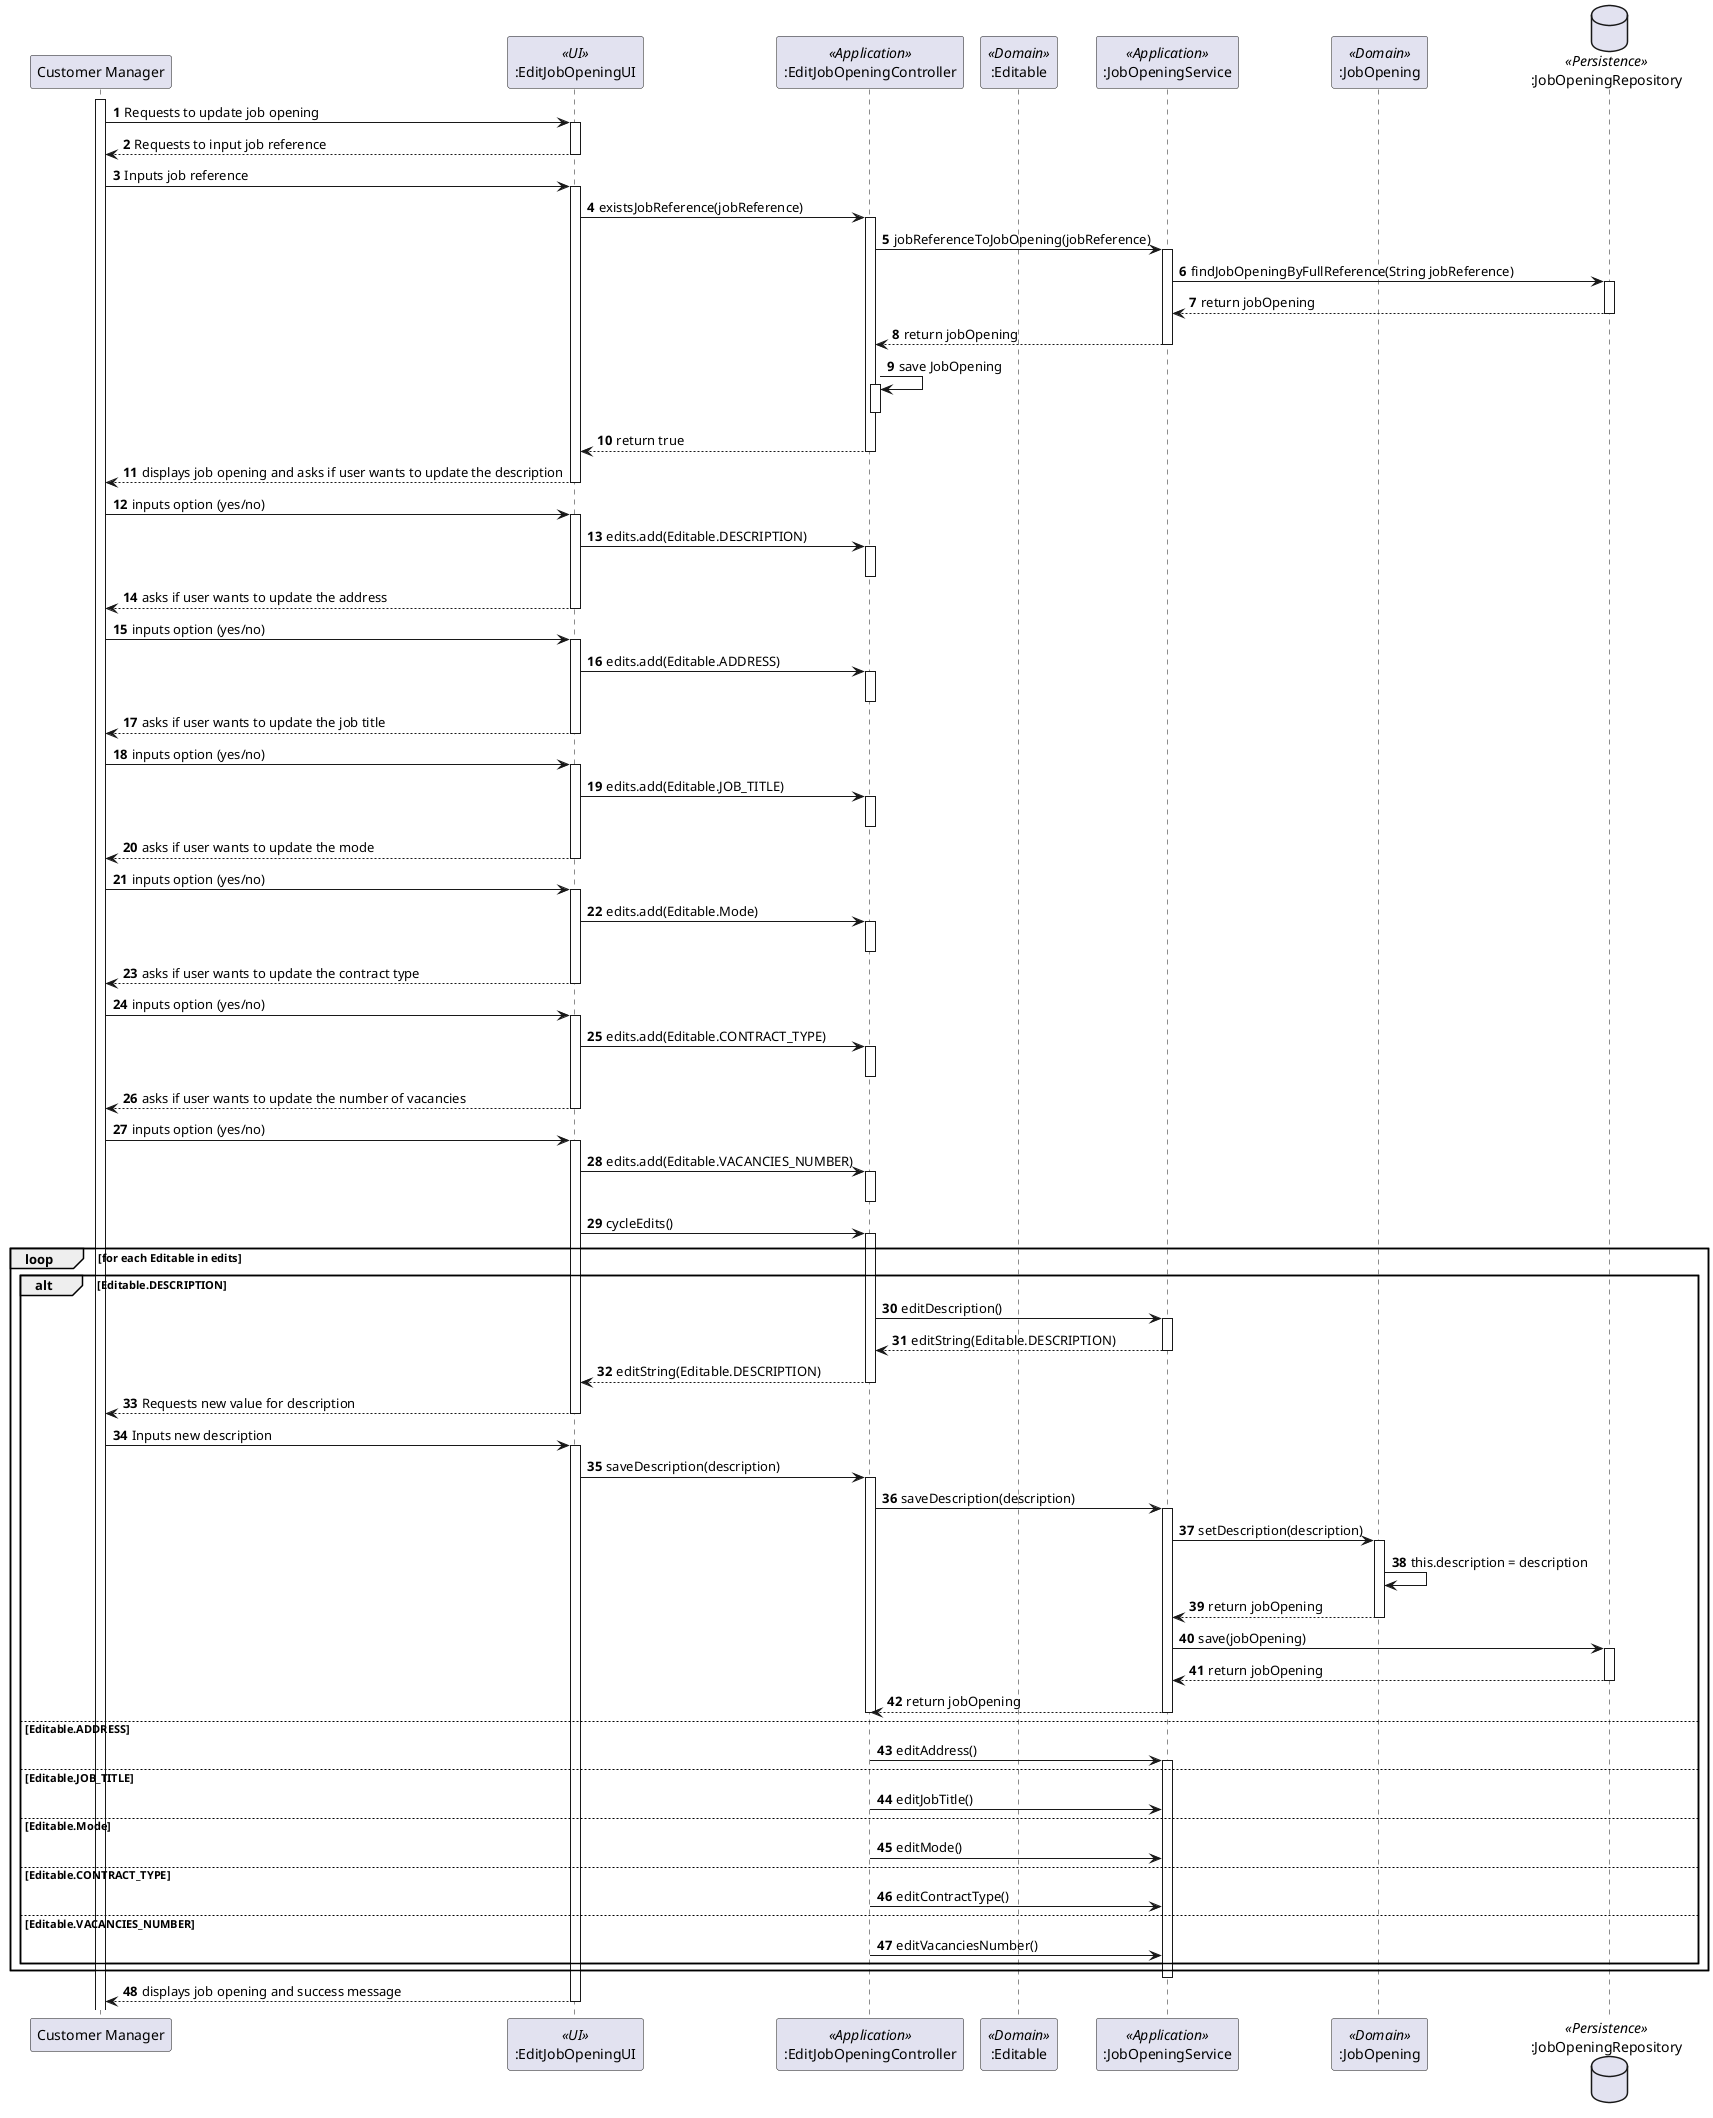 @startuml
participant "Customer Manager" as u
participant ":EditJobOpeningUI" as ui <<UI>>
participant ":EditJobOpeningController" as controller <<Application>>
participant ":Editable" as editable <<Domain>>
participant ":JobOpeningService" as service <<Application>>
participant ":JobOpening" as jobOpening <<Domain>>
database ":JobOpeningRepository" as repository <<Persistence>>


autonumber

activate u
u -> ui: Requests to update job opening
activate ui
ui --> u: Requests to input job reference
deactivate ui
u -> ui: Inputs job reference
activate ui
ui -> controller: existsJobReference(jobReference)
activate controller
controller -> service: jobReferenceToJobOpening(jobReference)
activate service
service -> repository: findJobOpeningByFullReference(String jobReference)
activate repository
repository --> service: return jobOpening
deactivate repository
service --> controller: return jobOpening
deactivate service
controller -> controller: save JobOpening
activate controller
deactivate controller
controller --> ui: return true
deactivate controller
ui --> u: displays job opening and asks if user wants to update the description
deactivate ui
u -> ui: inputs option (yes/no)
activate ui

ui -> controller: edits.add(Editable.DESCRIPTION)
activate controller
deactivate controller
ui --> u : asks if user wants to update the address
deactivate ui
u -> ui: inputs option (yes/no)
activate ui
ui -> controller: edits.add(Editable.ADDRESS)
activate controller
deactivate controller

ui --> u : asks if user wants to update the job title
deactivate ui
u -> ui: inputs option (yes/no)
activate ui
ui -> controller: edits.add(Editable.JOB_TITLE)
activate controller
deactivate controller
ui --> u : asks if user wants to update the mode
deactivate ui
u -> ui: inputs option (yes/no)
activate ui
ui -> controller: edits.add(Editable.Mode)
activate controller
deactivate controller
ui --> u : asks if user wants to update the contract type
deactivate ui
u -> ui: inputs option (yes/no)
activate ui
ui -> controller: edits.add(Editable.CONTRACT_TYPE)
activate controller
deactivate controller
ui --> u : asks if user wants to update the number of vacancies
deactivate ui
u -> ui: inputs option (yes/no)
activate ui
ui -> controller: edits.add(Editable.VACANCIES_NUMBER)
activate controller
deactivate controller

ui -> controller: cycleEdits()

loop for each Editable in edits
    alt Editable.DESCRIPTION
    activate controller
        controller -> service: editDescription()
        activate service
        service --> controller: editString(Editable.DESCRIPTION)
        deactivate service
        controller --> ui: editString(Editable.DESCRIPTION)
        deactivate controller
        ui --> u: Requests new value for description
        deactivate ui
        u -> ui: Inputs new description
        activate ui
        ui -> controller: saveDescription(description)
        activate controller
        controller -> service: saveDescription(description)
        activate service
        service -> jobOpening: setDescription(description)
        activate jobOpening
        jobOpening -> jobOpening: this.description = description
        jobOpening --> service: return jobOpening
        deactivate jobOpening
        service -> repository: save(jobOpening)
        activate repository
        repository --> service: return jobOpening
        deactivate repository
        service --> controller: return jobOpening
        deactivate service
        deactivate controller
    else Editable.ADDRESS

        controller -> service: editAddress()
        activate service

    else Editable.JOB_TITLE
        controller -> service: editJobTitle()
    else Editable.Mode
        controller -> service: editMode()
    else Editable.CONTRACT_TYPE
        controller -> service: editContractType()
    else Editable.VACANCIES_NUMBER
        controller -> service: editVacanciesNumber()
    end

end
deactivate service
deactivate controller
ui --> u: displays job opening and success message
deactivate ui



@enduml